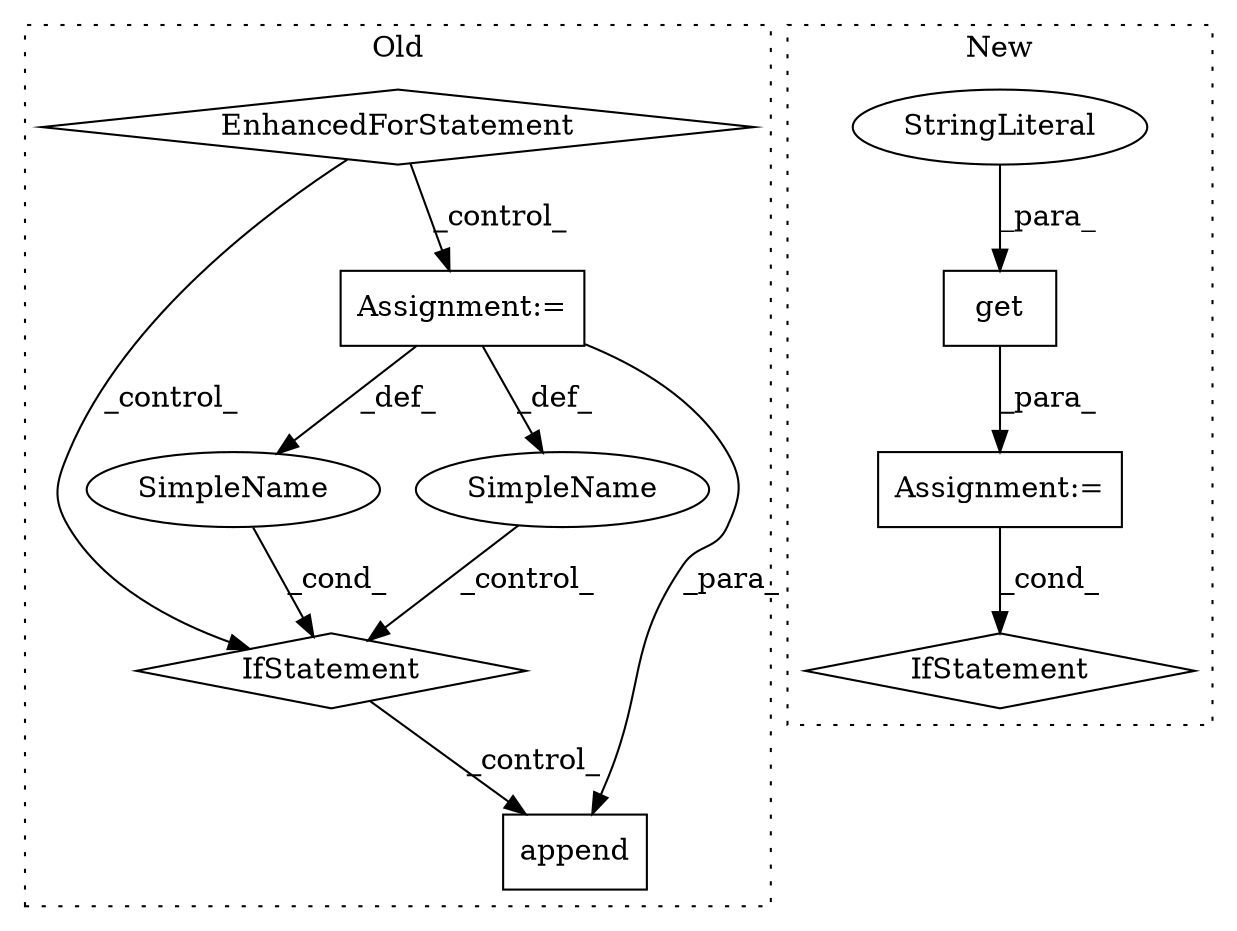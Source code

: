 digraph G {
subgraph cluster0 {
1 [label="append" a="32" s="3550,3565" l="7,1" shape="box"];
6 [label="IfStatement" a="25" s="3505,3526" l="4,2" shape="diamond"];
7 [label="SimpleName" a="42" s="" l="" shape="ellipse"];
8 [label="SimpleName" a="42" s="" l="" shape="ellipse"];
9 [label="EnhancedForStatement" a="70" s="3321,3421" l="53,2" shape="diamond"];
10 [label="Assignment:=" a="7" s="3439" l="1" shape="box"];
label = "Old";
style="dotted";
}
subgraph cluster1 {
2 [label="get" a="32" s="3976,4006" l="4,1" shape="box"];
3 [label="Assignment:=" a="7" s="3970" l="1" shape="box"];
4 [label="StringLiteral" a="45" s="3980" l="14" shape="ellipse"];
5 [label="IfStatement" a="25" s="4013,4035" l="4,2" shape="diamond"];
label = "New";
style="dotted";
}
2 -> 3 [label="_para_"];
3 -> 5 [label="_cond_"];
4 -> 2 [label="_para_"];
6 -> 1 [label="_control_"];
7 -> 6 [label="_cond_"];
8 -> 6 [label="_control_"];
9 -> 6 [label="_control_"];
9 -> 10 [label="_control_"];
10 -> 8 [label="_def_"];
10 -> 1 [label="_para_"];
10 -> 7 [label="_def_"];
}